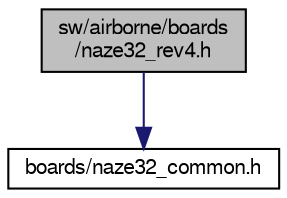 digraph "sw/airborne/boards/naze32_rev4.h"
{
  edge [fontname="FreeSans",fontsize="10",labelfontname="FreeSans",labelfontsize="10"];
  node [fontname="FreeSans",fontsize="10",shape=record];
  Node1 [label="sw/airborne/boards\l/naze32_rev4.h",height=0.2,width=0.4,color="black", fillcolor="grey75", style="filled", fontcolor="black"];
  Node1 -> Node2 [color="midnightblue",fontsize="10",style="solid",fontname="FreeSans"];
  Node2 [label="boards/naze32_common.h",height=0.2,width=0.4,color="black", fillcolor="white", style="filled",URL="$naze32__common_8h.html"];
}
